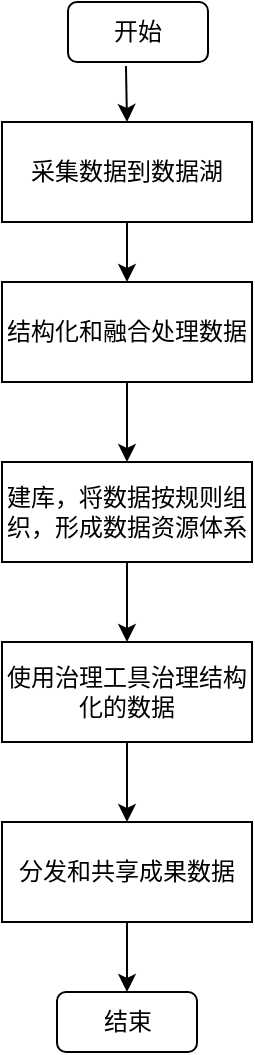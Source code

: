 <mxfile version="14.8.2" type="github">
  <diagram id="xUCz9A-AON3LmXATbh6r" name="Page-1">
    <mxGraphModel dx="765" dy="701" grid="1" gridSize="10" guides="1" tooltips="1" connect="1" arrows="1" fold="1" page="1" pageScale="1" pageWidth="827" pageHeight="1169" math="0" shadow="0">
      <root>
        <mxCell id="0" />
        <mxCell id="1" parent="0" />
        <mxCell id="MpZOTV8Fjl1SZFNTFXq7-1" value="开始" style="rounded=1;whiteSpace=wrap;html=1;" vertex="1" parent="1">
          <mxGeometry x="250" y="40" width="70" height="30" as="geometry" />
        </mxCell>
        <mxCell id="MpZOTV8Fjl1SZFNTFXq7-11" style="edgeStyle=orthogonalEdgeStyle;rounded=0;orthogonalLoop=1;jettySize=auto;html=1;exitX=0.5;exitY=1;exitDx=0;exitDy=0;entryX=0.5;entryY=0;entryDx=0;entryDy=0;" edge="1" parent="1" source="MpZOTV8Fjl1SZFNTFXq7-2" target="MpZOTV8Fjl1SZFNTFXq7-4">
          <mxGeometry relative="1" as="geometry" />
        </mxCell>
        <mxCell id="MpZOTV8Fjl1SZFNTFXq7-2" value="采集数据到数据湖" style="rounded=0;whiteSpace=wrap;html=1;" vertex="1" parent="1">
          <mxGeometry x="217" y="100" width="125" height="50" as="geometry" />
        </mxCell>
        <mxCell id="MpZOTV8Fjl1SZFNTFXq7-12" style="edgeStyle=orthogonalEdgeStyle;rounded=0;orthogonalLoop=1;jettySize=auto;html=1;exitX=0.5;exitY=1;exitDx=0;exitDy=0;entryX=0.5;entryY=0;entryDx=0;entryDy=0;" edge="1" parent="1" source="MpZOTV8Fjl1SZFNTFXq7-4" target="MpZOTV8Fjl1SZFNTFXq7-8">
          <mxGeometry relative="1" as="geometry" />
        </mxCell>
        <mxCell id="MpZOTV8Fjl1SZFNTFXq7-4" value="结构化和融合处理数据" style="rounded=0;whiteSpace=wrap;html=1;" vertex="1" parent="1">
          <mxGeometry x="217" y="180" width="125" height="50" as="geometry" />
        </mxCell>
        <mxCell id="MpZOTV8Fjl1SZFNTFXq7-6" value="" style="endArrow=classic;html=1;exitX=0.414;exitY=1.067;exitDx=0;exitDy=0;exitPerimeter=0;entryX=0.5;entryY=0;entryDx=0;entryDy=0;" edge="1" parent="1" source="MpZOTV8Fjl1SZFNTFXq7-1" target="MpZOTV8Fjl1SZFNTFXq7-2">
          <mxGeometry width="50" height="50" relative="1" as="geometry">
            <mxPoint x="390" y="410" as="sourcePoint" />
            <mxPoint x="440" y="360" as="targetPoint" />
          </mxGeometry>
        </mxCell>
        <mxCell id="MpZOTV8Fjl1SZFNTFXq7-14" style="edgeStyle=orthogonalEdgeStyle;rounded=0;orthogonalLoop=1;jettySize=auto;html=1;exitX=0.5;exitY=1;exitDx=0;exitDy=0;" edge="1" parent="1" source="MpZOTV8Fjl1SZFNTFXq7-7" target="MpZOTV8Fjl1SZFNTFXq7-9">
          <mxGeometry relative="1" as="geometry" />
        </mxCell>
        <mxCell id="MpZOTV8Fjl1SZFNTFXq7-7" value="使用治理工具治理结构化的数据" style="rounded=0;whiteSpace=wrap;html=1;" vertex="1" parent="1">
          <mxGeometry x="217" y="360" width="125" height="50" as="geometry" />
        </mxCell>
        <mxCell id="MpZOTV8Fjl1SZFNTFXq7-13" style="edgeStyle=orthogonalEdgeStyle;rounded=0;orthogonalLoop=1;jettySize=auto;html=1;exitX=0.5;exitY=1;exitDx=0;exitDy=0;entryX=0.5;entryY=0;entryDx=0;entryDy=0;" edge="1" parent="1" source="MpZOTV8Fjl1SZFNTFXq7-8" target="MpZOTV8Fjl1SZFNTFXq7-7">
          <mxGeometry relative="1" as="geometry" />
        </mxCell>
        <mxCell id="MpZOTV8Fjl1SZFNTFXq7-8" value="建库，将数据按规则组织，形成数据资源体系" style="rounded=0;whiteSpace=wrap;html=1;" vertex="1" parent="1">
          <mxGeometry x="217" y="270" width="125" height="50" as="geometry" />
        </mxCell>
        <mxCell id="MpZOTV8Fjl1SZFNTFXq7-17" value="" style="edgeStyle=orthogonalEdgeStyle;rounded=0;orthogonalLoop=1;jettySize=auto;html=1;" edge="1" parent="1" source="MpZOTV8Fjl1SZFNTFXq7-9" target="MpZOTV8Fjl1SZFNTFXq7-16">
          <mxGeometry relative="1" as="geometry" />
        </mxCell>
        <mxCell id="MpZOTV8Fjl1SZFNTFXq7-9" value="分发和共享成果数据" style="rounded=0;whiteSpace=wrap;html=1;" vertex="1" parent="1">
          <mxGeometry x="217" y="450" width="125" height="50" as="geometry" />
        </mxCell>
        <mxCell id="MpZOTV8Fjl1SZFNTFXq7-16" value="结束" style="rounded=1;whiteSpace=wrap;html=1;" vertex="1" parent="1">
          <mxGeometry x="244.5" y="535" width="70" height="30" as="geometry" />
        </mxCell>
      </root>
    </mxGraphModel>
  </diagram>
</mxfile>
